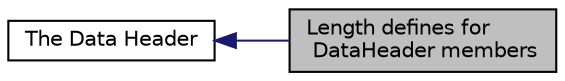digraph "Length defines for DataHeader members"
{
  bgcolor="transparent";
  edge [fontname="Helvetica",fontsize="10",labelfontname="Helvetica",labelfontsize="10"];
  node [fontname="Helvetica",fontsize="10",shape=record];
  rankdir=LR;
  Node1 [label="The Data Header",height=0.2,width=0.4,color="black",URL="$da/dbc/group__aliceo2__dataformats__dataheader.html",tooltip="A descriptive information for payload blocks. "];
  Node0 [label="Length defines for\l DataHeader members",height=0.2,width=0.4,color="black", fillcolor="grey75", style="filled" fontcolor="black"];
  Node1->Node0 [shape=plaintext, color="midnightblue", dir="back", style="solid"];
}
